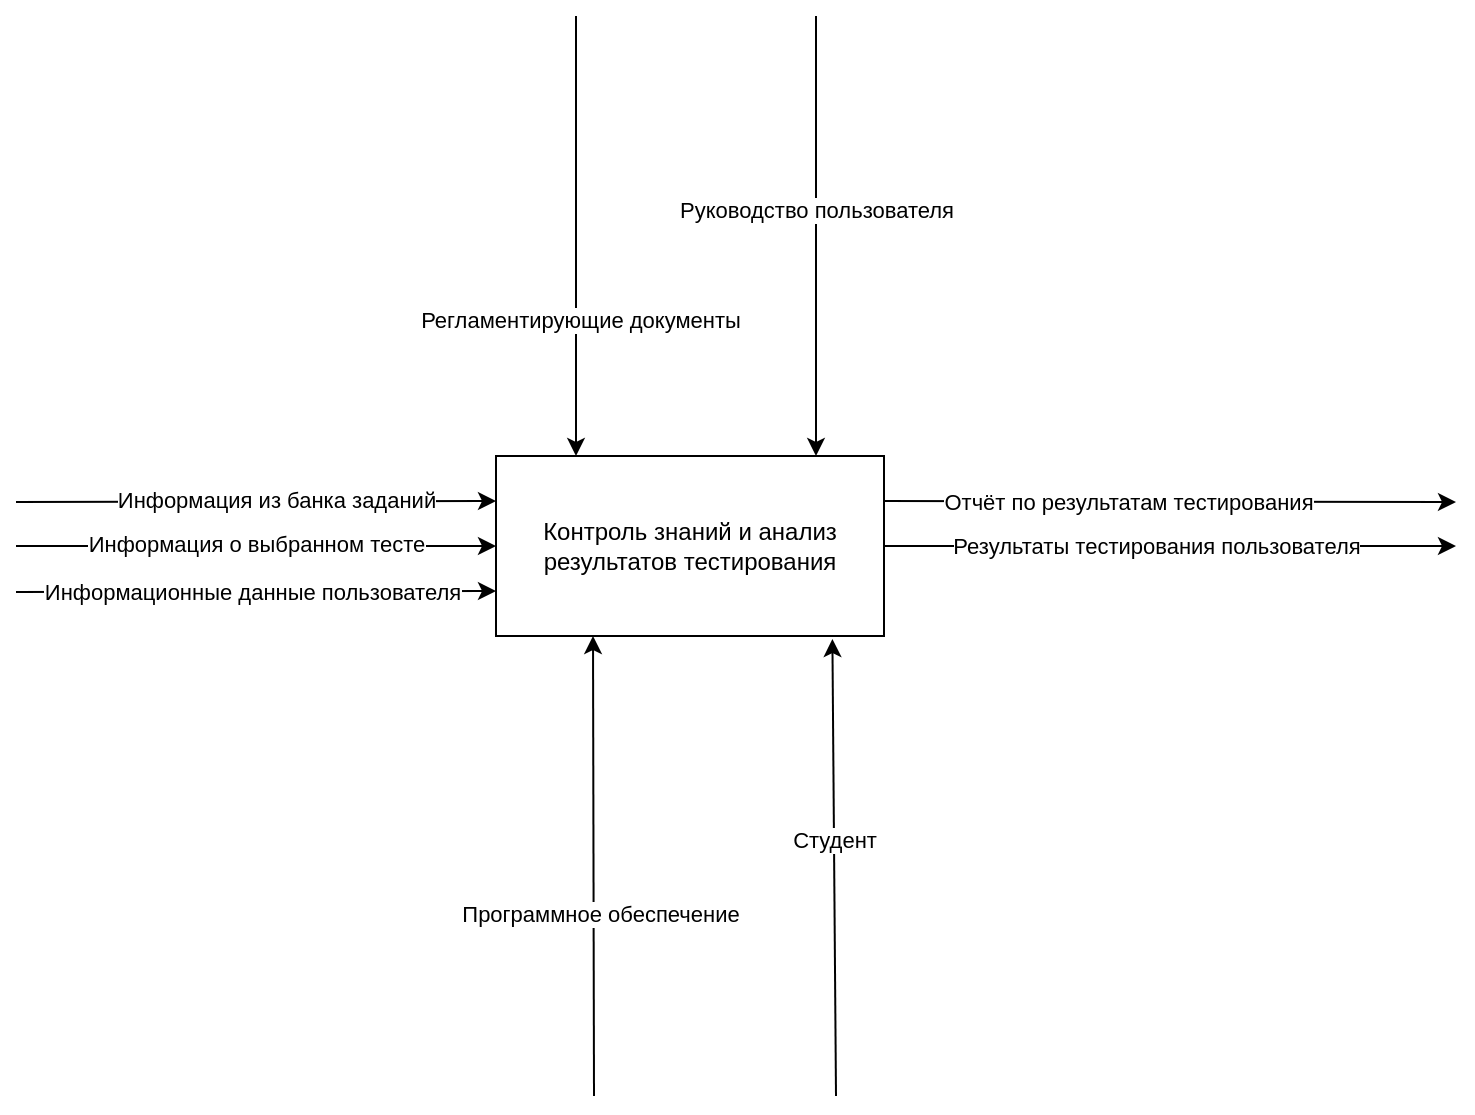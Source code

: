 <mxfile version="13.3.1" type="device" pages="3"><diagram id="DMdWCxg63CI5IA1VmpWw" name="Page-1"><mxGraphModel dx="744" dy="860" grid="1" gridSize="10" guides="1" tooltips="1" connect="1" arrows="1" fold="1" page="1" pageScale="1" pageWidth="827" pageHeight="1169" math="0" shadow="0"><root><mxCell id="0"/><mxCell id="1" parent="0"/><mxCell id="ewR5hzytXQF6zzErHnF--1" value="Контроль знаний и анализ результатов тестирования" style="rounded=0;whiteSpace=wrap;html=1;" vertex="1" parent="1"><mxGeometry x="280" y="320" width="194" height="90" as="geometry"/></mxCell><mxCell id="ewR5hzytXQF6zzErHnF--2" value="" style="endArrow=classic;html=1;exitX=1;exitY=0.5;exitDx=0;exitDy=0;" edge="1" parent="1" source="ewR5hzytXQF6zzErHnF--1"><mxGeometry width="50" height="50" relative="1" as="geometry"><mxPoint x="390" y="410" as="sourcePoint"/><mxPoint x="760" y="365" as="targetPoint"/></mxGeometry></mxCell><mxCell id="ewR5hzytXQF6zzErHnF--3" value="Результаты тестирования пользователя" style="edgeLabel;html=1;align=center;verticalAlign=middle;resizable=0;points=[];" vertex="1" connectable="0" parent="ewR5hzytXQF6zzErHnF--2"><mxGeometry x="0.126" relative="1" as="geometry"><mxPoint x="-25" as="offset"/></mxGeometry></mxCell><mxCell id="ewR5hzytXQF6zzErHnF--6" value="" style="endArrow=classic;html=1;entryX=0.25;entryY=1;entryDx=0;entryDy=0;" edge="1" parent="1" target="ewR5hzytXQF6zzErHnF--1"><mxGeometry width="50" height="50" relative="1" as="geometry"><mxPoint x="329" y="640" as="sourcePoint"/><mxPoint x="430" y="480" as="targetPoint"/><Array as="points"/></mxGeometry></mxCell><mxCell id="ewR5hzytXQF6zzErHnF--7" value="Программное обеспечение" style="edgeLabel;html=1;align=center;verticalAlign=middle;resizable=0;points=[];" vertex="1" connectable="0" parent="ewR5hzytXQF6zzErHnF--6"><mxGeometry x="-0.209" y="-3" relative="1" as="geometry"><mxPoint as="offset"/></mxGeometry></mxCell><mxCell id="ewR5hzytXQF6zzErHnF--9" value="" style="endArrow=classic;html=1;entryX=0.867;entryY=1.017;entryDx=0;entryDy=0;entryPerimeter=0;" edge="1" parent="1" target="ewR5hzytXQF6zzErHnF--1"><mxGeometry width="50" height="50" relative="1" as="geometry"><mxPoint x="450" y="640" as="sourcePoint"/><mxPoint x="440" y="370" as="targetPoint"/></mxGeometry></mxCell><mxCell id="ewR5hzytXQF6zzErHnF--10" value="Студент" style="edgeLabel;html=1;align=center;verticalAlign=middle;resizable=0;points=[];" vertex="1" connectable="0" parent="ewR5hzytXQF6zzErHnF--9"><mxGeometry x="0.127" relative="1" as="geometry"><mxPoint as="offset"/></mxGeometry></mxCell><mxCell id="ewR5hzytXQF6zzErHnF--11" value="" style="endArrow=classic;html=1;entryX=0;entryY=0.75;entryDx=0;entryDy=0;" edge="1" parent="1" target="ewR5hzytXQF6zzErHnF--1"><mxGeometry width="50" height="50" relative="1" as="geometry"><mxPoint x="40" y="388" as="sourcePoint"/><mxPoint x="440" y="370" as="targetPoint"/></mxGeometry></mxCell><mxCell id="ewR5hzytXQF6zzErHnF--12" value="Информационные данные пользователя" style="edgeLabel;html=1;align=center;verticalAlign=middle;resizable=0;points=[];" vertex="1" connectable="0" parent="ewR5hzytXQF6zzErHnF--11"><mxGeometry x="-0.439" relative="1" as="geometry"><mxPoint x="50" as="offset"/></mxGeometry></mxCell><mxCell id="ewR5hzytXQF6zzErHnF--13" value="" style="endArrow=classic;html=1;exitX=1;exitY=0.25;exitDx=0;exitDy=0;" edge="1" parent="1" source="ewR5hzytXQF6zzErHnF--1"><mxGeometry width="50" height="50" relative="1" as="geometry"><mxPoint x="390" y="420" as="sourcePoint"/><mxPoint x="760" y="343" as="targetPoint"/></mxGeometry></mxCell><mxCell id="ewR5hzytXQF6zzErHnF--14" value="Отчёт по результатам тестирования" style="edgeLabel;html=1;align=center;verticalAlign=middle;resizable=0;points=[];" vertex="1" connectable="0" parent="ewR5hzytXQF6zzErHnF--13"><mxGeometry x="-0.147" relative="1" as="geometry"><mxPoint as="offset"/></mxGeometry></mxCell><mxCell id="ewR5hzytXQF6zzErHnF--16" value="" style="endArrow=classic;html=1;" edge="1" parent="1"><mxGeometry width="50" height="50" relative="1" as="geometry"><mxPoint x="440" y="100" as="sourcePoint"/><mxPoint x="440" y="320" as="targetPoint"/></mxGeometry></mxCell><mxCell id="ewR5hzytXQF6zzErHnF--17" value="Руководство пользователя" style="edgeLabel;html=1;align=center;verticalAlign=middle;resizable=0;points=[];" vertex="1" connectable="0" parent="ewR5hzytXQF6zzErHnF--16"><mxGeometry x="-0.118" relative="1" as="geometry"><mxPoint as="offset"/></mxGeometry></mxCell><mxCell id="ewR5hzytXQF6zzErHnF--18" value="" style="endArrow=classic;html=1;" edge="1" parent="1"><mxGeometry width="50" height="50" relative="1" as="geometry"><mxPoint x="320" y="100" as="sourcePoint"/><mxPoint x="320" y="320" as="targetPoint"/></mxGeometry></mxCell><mxCell id="ewR5hzytXQF6zzErHnF--19" value="Регламентирующие документы" style="edgeLabel;html=1;align=center;verticalAlign=middle;resizable=0;points=[];" vertex="1" connectable="0" parent="ewR5hzytXQF6zzErHnF--18"><mxGeometry x="0.383" y="2" relative="1" as="geometry"><mxPoint as="offset"/></mxGeometry></mxCell><mxCell id="ewR5hzytXQF6zzErHnF--20" value="" style="endArrow=classic;html=1;entryX=0;entryY=0.25;entryDx=0;entryDy=0;" edge="1" parent="1" target="ewR5hzytXQF6zzErHnF--1"><mxGeometry width="50" height="50" relative="1" as="geometry"><mxPoint x="40" y="343" as="sourcePoint"/><mxPoint x="440" y="360" as="targetPoint"/></mxGeometry></mxCell><mxCell id="ewR5hzytXQF6zzErHnF--21" value="Информация из банка заданий" style="edgeLabel;html=1;align=center;verticalAlign=middle;resizable=0;points=[];" vertex="1" connectable="0" parent="ewR5hzytXQF6zzErHnF--20"><mxGeometry x="0.567" y="1" relative="1" as="geometry"><mxPoint x="-57.88" as="offset"/></mxGeometry></mxCell><mxCell id="ewR5hzytXQF6zzErHnF--22" value="" style="endArrow=classic;html=1;entryX=0;entryY=0.5;entryDx=0;entryDy=0;" edge="1" parent="1" target="ewR5hzytXQF6zzErHnF--1"><mxGeometry width="50" height="50" relative="1" as="geometry"><mxPoint x="40" y="365" as="sourcePoint"/><mxPoint x="440" y="360" as="targetPoint"/></mxGeometry></mxCell><mxCell id="ewR5hzytXQF6zzErHnF--23" value="Информация о выбранном тесте" style="edgeLabel;html=1;align=center;verticalAlign=middle;resizable=0;points=[];" vertex="1" connectable="0" parent="ewR5hzytXQF6zzErHnF--22"><mxGeometry x="0.417" y="-1" relative="1" as="geometry"><mxPoint x="-49.98" y="-2.46" as="offset"/></mxGeometry></mxCell></root></mxGraphModel></diagram><diagram id="eAAiJHvSeNSqotTlURKh" name="Page-2"><mxGraphModel dx="1673" dy="934" grid="1" gridSize="10" guides="1" tooltips="1" connect="1" arrows="1" fold="1" page="1" pageScale="1" pageWidth="827" pageHeight="1169" math="0" shadow="0"><root><mxCell id="dI2xyKXgaARfmImEkR_Q-0"/><mxCell id="dI2xyKXgaARfmImEkR_Q-1" parent="dI2xyKXgaARfmImEkR_Q-0"/><mxCell id="3Tdsc6B6q3DzvLaWa9jt-1" value="" style="endArrow=classic;html=1;exitX=1;exitY=0.25;exitDx=0;exitDy=0;" edge="1" source="3Tdsc6B6q3DzvLaWa9jt-21" parent="dI2xyKXgaARfmImEkR_Q-1"><mxGeometry width="50" height="50" relative="1" as="geometry"><mxPoint x="1120" y="562.5" as="sourcePoint"/><mxPoint x="1460" y="600" as="targetPoint"/></mxGeometry></mxCell><mxCell id="3Tdsc6B6q3DzvLaWa9jt-2" value="Результаты тестирования пользователя" style="edgeLabel;html=1;align=center;verticalAlign=middle;resizable=0;points=[];" vertex="1" connectable="0" parent="3Tdsc6B6q3DzvLaWa9jt-1"><mxGeometry x="0.126" relative="1" as="geometry"><mxPoint x="-25" as="offset"/></mxGeometry></mxCell><mxCell id="3Tdsc6B6q3DzvLaWa9jt-3" value="" style="endArrow=classic;html=1;entryX=0.25;entryY=1;entryDx=0;entryDy=0;" edge="1" parent="dI2xyKXgaARfmImEkR_Q-1"><mxGeometry width="50" height="50" relative="1" as="geometry"><mxPoint x="480" y="810" as="sourcePoint"/><mxPoint x="480" y="460" as="targetPoint"/><Array as="points"/></mxGeometry></mxCell><mxCell id="3Tdsc6B6q3DzvLaWa9jt-4" value="Программное обеспечение" style="edgeLabel;html=1;align=center;verticalAlign=middle;resizable=0;points=[];" vertex="1" connectable="0" parent="3Tdsc6B6q3DzvLaWa9jt-3"><mxGeometry x="-0.209" y="-3" relative="1" as="geometry"><mxPoint y="128.82" as="offset"/></mxGeometry></mxCell><mxCell id="3Tdsc6B6q3DzvLaWa9jt-5" value="" style="endArrow=classic;html=1;entryX=0.867;entryY=1.017;entryDx=0;entryDy=0;entryPerimeter=0;" edge="1" parent="dI2xyKXgaARfmImEkR_Q-1"><mxGeometry width="50" height="50" relative="1" as="geometry"><mxPoint x="760.9" y="778.47" as="sourcePoint"/><mxPoint x="759.098" y="550" as="targetPoint"/></mxGeometry></mxCell><mxCell id="3Tdsc6B6q3DzvLaWa9jt-6" value="Студент" style="edgeLabel;html=1;align=center;verticalAlign=middle;resizable=0;points=[];" vertex="1" connectable="0" parent="3Tdsc6B6q3DzvLaWa9jt-5"><mxGeometry x="0.127" relative="1" as="geometry"><mxPoint x="0.11" y="109.76" as="offset"/></mxGeometry></mxCell><mxCell id="3Tdsc6B6q3DzvLaWa9jt-7" value="" style="endArrow=classic;html=1;entryX=0;entryY=0.5;entryDx=0;entryDy=0;" edge="1" target="3Tdsc6B6q3DzvLaWa9jt-19" parent="dI2xyKXgaARfmImEkR_Q-1"><mxGeometry width="50" height="50" relative="1" as="geometry"><mxPoint x="150" y="430" as="sourcePoint"/><mxPoint x="340" y="429.29" as="targetPoint"/></mxGeometry></mxCell><mxCell id="3Tdsc6B6q3DzvLaWa9jt-8" value="Информационные данные пользователя" style="edgeLabel;html=1;align=center;verticalAlign=middle;resizable=0;points=[];" vertex="1" connectable="0" parent="3Tdsc6B6q3DzvLaWa9jt-7"><mxGeometry x="-0.439" relative="1" as="geometry"><mxPoint x="50" as="offset"/></mxGeometry></mxCell><mxCell id="3Tdsc6B6q3DzvLaWa9jt-9" value="" style="endArrow=classic;html=1;exitX=1;exitY=0.5;exitDx=0;exitDy=0;" edge="1" source="3Tdsc6B6q3DzvLaWa9jt-22" parent="dI2xyKXgaARfmImEkR_Q-1"><mxGeometry width="50" height="50" relative="1" as="geometry"><mxPoint x="1120" y="540" as="sourcePoint"/><mxPoint x="1460" y="710" as="targetPoint"/></mxGeometry></mxCell><mxCell id="3Tdsc6B6q3DzvLaWa9jt-10" value="Отчёт по результатам тестирования" style="edgeLabel;html=1;align=center;verticalAlign=middle;resizable=0;points=[];" vertex="1" connectable="0" parent="3Tdsc6B6q3DzvLaWa9jt-9"><mxGeometry x="-0.147" relative="1" as="geometry"><mxPoint x="10.59" as="offset"/></mxGeometry></mxCell><mxCell id="3Tdsc6B6q3DzvLaWa9jt-13" value="" style="endArrow=classic;html=1;" edge="1" parent="dI2xyKXgaARfmImEkR_Q-1"><mxGeometry width="50" height="50" relative="1" as="geometry"><mxPoint x="790" y="300" as="sourcePoint"/><mxPoint x="790" y="490" as="targetPoint"/></mxGeometry></mxCell><mxCell id="3Tdsc6B6q3DzvLaWa9jt-14" value="Регламентирующие документы" style="edgeLabel;html=1;align=center;verticalAlign=middle;resizable=0;points=[];" vertex="1" connectable="0" parent="3Tdsc6B6q3DzvLaWa9jt-13"><mxGeometry x="0.383" y="2" relative="1" as="geometry"><mxPoint x="-2" y="-111.76" as="offset"/></mxGeometry></mxCell><mxCell id="3Tdsc6B6q3DzvLaWa9jt-15" value="" style="endArrow=classic;html=1;entryX=0;entryY=0.25;entryDx=0;entryDy=0;" edge="1" target="3Tdsc6B6q3DzvLaWa9jt-20" parent="dI2xyKXgaARfmImEkR_Q-1"><mxGeometry width="50" height="50" relative="1" as="geometry"><mxPoint x="150" y="505" as="sourcePoint"/><mxPoint x="350" y="510.89" as="targetPoint"/></mxGeometry></mxCell><mxCell id="3Tdsc6B6q3DzvLaWa9jt-16" value="Информация из банка заданий" style="edgeLabel;html=1;align=center;verticalAlign=middle;resizable=0;points=[];" vertex="1" connectable="0" parent="3Tdsc6B6q3DzvLaWa9jt-15"><mxGeometry x="0.567" y="1" relative="1" as="geometry"><mxPoint x="-122.94" as="offset"/></mxGeometry></mxCell><mxCell id="3Tdsc6B6q3DzvLaWa9jt-17" value="" style="endArrow=classic;html=1;entryX=0;entryY=0.75;entryDx=0;entryDy=0;" edge="1" target="3Tdsc6B6q3DzvLaWa9jt-20" parent="dI2xyKXgaARfmImEkR_Q-1"><mxGeometry width="50" height="50" relative="1" as="geometry"><mxPoint x="150" y="535" as="sourcePoint"/><mxPoint x="350" y="533.39" as="targetPoint"/></mxGeometry></mxCell><mxCell id="3Tdsc6B6q3DzvLaWa9jt-18" value="Информация о выбранном тесте" style="edgeLabel;html=1;align=center;verticalAlign=middle;resizable=0;points=[];" vertex="1" connectable="0" parent="3Tdsc6B6q3DzvLaWa9jt-17"><mxGeometry x="0.417" y="-1" relative="1" as="geometry"><mxPoint x="-49.98" y="-2.46" as="offset"/></mxGeometry></mxCell><mxCell id="3Tdsc6B6q3DzvLaWa9jt-19" value="Аутентификация пользователя" style="rounded=0;whiteSpace=wrap;html=1;" vertex="1" parent="dI2xyKXgaARfmImEkR_Q-1"><mxGeometry x="390" y="400" width="120" height="60" as="geometry"/></mxCell><mxCell id="3Tdsc6B6q3DzvLaWa9jt-20" value="Прохождение теста" style="rounded=0;whiteSpace=wrap;html=1;" vertex="1" parent="dI2xyKXgaARfmImEkR_Q-1"><mxGeometry x="700" y="490" width="120" height="60" as="geometry"/></mxCell><mxCell id="3Tdsc6B6q3DzvLaWa9jt-21" value="Обработка и анализ результатов тестирования" style="rounded=0;whiteSpace=wrap;html=1;" vertex="1" parent="dI2xyKXgaARfmImEkR_Q-1"><mxGeometry x="930" y="585" width="120" height="60" as="geometry"/></mxCell><mxCell id="3Tdsc6B6q3DzvLaWa9jt-22" value="Формирование отчёта" style="rounded=0;whiteSpace=wrap;html=1;" vertex="1" parent="dI2xyKXgaARfmImEkR_Q-1"><mxGeometry x="1130" y="680" width="120" height="60" as="geometry"/></mxCell><mxCell id="3Tdsc6B6q3DzvLaWa9jt-25" value="" style="edgeStyle=elbowEdgeStyle;elbow=horizontal;endArrow=classic;html=1;exitX=1;exitY=0.5;exitDx=0;exitDy=0;entryX=0;entryY=0.5;entryDx=0;entryDy=0;" edge="1" parent="dI2xyKXgaARfmImEkR_Q-1" source="3Tdsc6B6q3DzvLaWa9jt-19" target="3Tdsc6B6q3DzvLaWa9jt-20"><mxGeometry width="50" height="50" relative="1" as="geometry"><mxPoint x="390" y="730" as="sourcePoint"/><mxPoint x="440" y="680" as="targetPoint"/></mxGeometry></mxCell><mxCell id="3Tdsc6B6q3DzvLaWa9jt-26" value="Информация о пользователе" style="edgeLabel;html=1;align=center;verticalAlign=middle;resizable=0;points=[];" vertex="1" connectable="0" parent="3Tdsc6B6q3DzvLaWa9jt-25"><mxGeometry x="-0.416" y="-23" relative="1" as="geometry"><mxPoint x="18.57" y="7" as="offset"/></mxGeometry></mxCell><mxCell id="3Tdsc6B6q3DzvLaWa9jt-29" value="" style="edgeStyle=elbowEdgeStyle;elbow=vertical;endArrow=classic;html=1;entryX=0.25;entryY=0;entryDx=0;entryDy=0;" edge="1" parent="dI2xyKXgaARfmImEkR_Q-1" target="3Tdsc6B6q3DzvLaWa9jt-20"><mxGeometry width="50" height="50" relative="1" as="geometry"><mxPoint x="470" y="300" as="sourcePoint"/><mxPoint x="440" y="400" as="targetPoint"/><Array as="points"><mxPoint x="490" y="370"/><mxPoint x="620" y="370"/></Array></mxGeometry></mxCell><mxCell id="3Tdsc6B6q3DzvLaWa9jt-30" value="Руководство пользователя" style="edgeLabel;html=1;align=center;verticalAlign=middle;resizable=0;points=[];" vertex="1" connectable="0" parent="3Tdsc6B6q3DzvLaWa9jt-29"><mxGeometry x="-0.791" relative="1" as="geometry"><mxPoint y="-27.06" as="offset"/></mxGeometry></mxCell><mxCell id="3Tdsc6B6q3DzvLaWa9jt-31" value="" style="endArrow=classic;html=1;entryX=0.5;entryY=0;entryDx=0;entryDy=0;" edge="1" parent="dI2xyKXgaARfmImEkR_Q-1" target="3Tdsc6B6q3DzvLaWa9jt-19"><mxGeometry width="50" height="50" relative="1" as="geometry"><mxPoint x="470" y="360" as="sourcePoint"/><mxPoint x="440" y="400" as="targetPoint"/></mxGeometry></mxCell><mxCell id="3Tdsc6B6q3DzvLaWa9jt-32" value="" style="edgeStyle=elbowEdgeStyle;elbow=horizontal;endArrow=classic;html=1;exitX=1;exitY=0.5;exitDx=0;exitDy=0;entryX=0;entryY=0.5;entryDx=0;entryDy=0;" edge="1" parent="dI2xyKXgaARfmImEkR_Q-1" source="3Tdsc6B6q3DzvLaWa9jt-20" target="3Tdsc6B6q3DzvLaWa9jt-21"><mxGeometry width="50" height="50" relative="1" as="geometry"><mxPoint x="900" y="650" as="sourcePoint"/><mxPoint x="950" y="600" as="targetPoint"/></mxGeometry></mxCell><mxCell id="3Tdsc6B6q3DzvLaWa9jt-33" value="Ответы пользователя" style="edgeLabel;html=1;align=center;verticalAlign=middle;resizable=0;points=[];" vertex="1" connectable="0" parent="3Tdsc6B6q3DzvLaWa9jt-32"><mxGeometry x="-0.465" y="-21" relative="1" as="geometry"><mxPoint x="25" y="39.53" as="offset"/></mxGeometry></mxCell><mxCell id="3Tdsc6B6q3DzvLaWa9jt-35" value="" style="edgeStyle=elbowEdgeStyle;elbow=horizontal;endArrow=classic;html=1;exitX=1;exitY=0.5;exitDx=0;exitDy=0;entryX=0;entryY=0.5;entryDx=0;entryDy=0;" edge="1" parent="dI2xyKXgaARfmImEkR_Q-1" source="3Tdsc6B6q3DzvLaWa9jt-21" target="3Tdsc6B6q3DzvLaWa9jt-22"><mxGeometry width="50" height="50" relative="1" as="geometry"><mxPoint x="900" y="650" as="sourcePoint"/><mxPoint x="950" y="600" as="targetPoint"/></mxGeometry></mxCell><mxCell id="3Tdsc6B6q3DzvLaWa9jt-36" value="Результаты тестирования" style="edgeLabel;html=1;align=center;verticalAlign=middle;resizable=0;points=[];" vertex="1" connectable="0" parent="3Tdsc6B6q3DzvLaWa9jt-35"><mxGeometry x="-0.568" y="-25" relative="1" as="geometry"><mxPoint x="12.35" y="20" as="offset"/></mxGeometry></mxCell><mxCell id="3Tdsc6B6q3DzvLaWa9jt-37" value="" style="edgeStyle=elbowEdgeStyle;elbow=vertical;endArrow=classic;html=1;entryX=0.75;entryY=0;entryDx=0;entryDy=0;" edge="1" parent="dI2xyKXgaARfmImEkR_Q-1" target="3Tdsc6B6q3DzvLaWa9jt-21"><mxGeometry width="50" height="50" relative="1" as="geometry"><mxPoint x="790" y="330" as="sourcePoint"/><mxPoint x="680" y="370" as="targetPoint"/><Array as="points"><mxPoint x="920" y="330"/></Array></mxGeometry></mxCell><mxCell id="3Tdsc6B6q3DzvLaWa9jt-38" value="" style="edgeStyle=elbowEdgeStyle;elbow=vertical;endArrow=classic;html=1;entryX=0.5;entryY=0;entryDx=0;entryDy=0;" edge="1" parent="dI2xyKXgaARfmImEkR_Q-1" target="3Tdsc6B6q3DzvLaWa9jt-22"><mxGeometry width="50" height="50" relative="1" as="geometry"><mxPoint x="790" y="330" as="sourcePoint"/><mxPoint x="1050" y="370" as="targetPoint"/><Array as="points"><mxPoint x="1010" y="330"/></Array></mxGeometry></mxCell><mxCell id="3Tdsc6B6q3DzvLaWa9jt-39" value="" style="edgeStyle=elbowEdgeStyle;elbow=vertical;endArrow=classic;html=1;entryX=0.825;entryY=-0.025;entryDx=0;entryDy=0;entryPerimeter=0;" edge="1" parent="dI2xyKXgaARfmImEkR_Q-1" target="3Tdsc6B6q3DzvLaWa9jt-19"><mxGeometry width="50" height="50" relative="1" as="geometry"><mxPoint x="790" y="330" as="sourcePoint"/><mxPoint x="720" y="370" as="targetPoint"/><Array as="points"><mxPoint x="680" y="330"/></Array></mxGeometry></mxCell><mxCell id="3Tdsc6B6q3DzvLaWa9jt-40" value="" style="edgeStyle=elbowEdgeStyle;elbow=vertical;endArrow=classic;html=1;" edge="1" parent="dI2xyKXgaARfmImEkR_Q-1" target="3Tdsc6B6q3DzvLaWa9jt-19"><mxGeometry width="50" height="50" relative="1" as="geometry"><mxPoint x="760" y="760" as="sourcePoint"/><mxPoint x="740" y="600" as="targetPoint"/><Array as="points"><mxPoint x="640" y="750"/></Array></mxGeometry></mxCell><mxCell id="3Tdsc6B6q3DzvLaWa9jt-41" value="" style="edgeStyle=elbowEdgeStyle;elbow=vertical;endArrow=classic;html=1;entryX=0.25;entryY=1;entryDx=0;entryDy=0;" edge="1" parent="dI2xyKXgaARfmImEkR_Q-1" target="3Tdsc6B6q3DzvLaWa9jt-20"><mxGeometry width="50" height="50" relative="1" as="geometry"><mxPoint x="480" y="790" as="sourcePoint"/><mxPoint x="740" y="600" as="targetPoint"/><Array as="points"><mxPoint x="600" y="790"/></Array></mxGeometry></mxCell><mxCell id="3Tdsc6B6q3DzvLaWa9jt-42" value="" style="edgeStyle=elbowEdgeStyle;elbow=vertical;endArrow=classic;html=1;entryX=0.5;entryY=1;entryDx=0;entryDy=0;" edge="1" parent="dI2xyKXgaARfmImEkR_Q-1" target="3Tdsc6B6q3DzvLaWa9jt-21"><mxGeometry width="50" height="50" relative="1" as="geometry"><mxPoint x="480" y="790" as="sourcePoint"/><mxPoint x="740" y="600" as="targetPoint"/><Array as="points"><mxPoint x="740" y="790"/></Array></mxGeometry></mxCell><mxCell id="3Tdsc6B6q3DzvLaWa9jt-43" value="" style="edgeStyle=elbowEdgeStyle;elbow=vertical;endArrow=classic;html=1;entryX=0.5;entryY=1;entryDx=0;entryDy=0;" edge="1" parent="dI2xyKXgaARfmImEkR_Q-1" target="3Tdsc6B6q3DzvLaWa9jt-22"><mxGeometry width="50" height="50" relative="1" as="geometry"><mxPoint x="480" y="790" as="sourcePoint"/><mxPoint x="870" y="600" as="targetPoint"/><Array as="points"><mxPoint x="830" y="790"/></Array></mxGeometry></mxCell></root></mxGraphModel></diagram><diagram id="M6bxS51TGUPAzL6207JR" name="Page-3"><mxGraphModel dx="1673" dy="934" grid="1" gridSize="10" guides="1" tooltips="1" connect="1" arrows="1" fold="1" page="1" pageScale="1" pageWidth="827" pageHeight="1169" math="0" shadow="0"><root><mxCell id="g-8Ip1d5MUmYXwLvfK0--0"/><mxCell id="g-8Ip1d5MUmYXwLvfK0--1" parent="g-8Ip1d5MUmYXwLvfK0--0"/><mxCell id="Mifnp2nk8bQ4ewD31sNH-36" value="Ввод пользователем данных" style="rounded=0;whiteSpace=wrap;html=1;" vertex="1" parent="g-8Ip1d5MUmYXwLvfK0--1"><mxGeometry x="390" y="790" width="120" height="60" as="geometry"/></mxCell><mxCell id="Mifnp2nk8bQ4ewD31sNH-37" value="" style="edgeStyle=elbowEdgeStyle;elbow=horizontal;endArrow=classic;html=1;exitX=1;exitY=0.5;exitDx=0;exitDy=0;entryX=0;entryY=0.5;entryDx=0;entryDy=0;" edge="1" parent="g-8Ip1d5MUmYXwLvfK0--1" source="Mifnp2nk8bQ4ewD31sNH-36" target="Mifnp2nk8bQ4ewD31sNH-39"><mxGeometry width="50" height="50" relative="1" as="geometry"><mxPoint x="870" y="720" as="sourcePoint"/><mxPoint x="920" y="670" as="targetPoint"/></mxGeometry></mxCell><mxCell id="Mifnp2nk8bQ4ewD31sNH-38" value="Проверка корректности данных" style="edgeLabel;html=1;align=center;verticalAlign=middle;resizable=0;points=[];" vertex="1" connectable="0" parent="Mifnp2nk8bQ4ewD31sNH-37"><mxGeometry x="-0.696" y="2" relative="1" as="geometry"><mxPoint x="7.65" y="2" as="offset"/></mxGeometry></mxCell><mxCell id="Mifnp2nk8bQ4ewD31sNH-39" value="Вход в систему" style="rounded=0;whiteSpace=wrap;html=1;" vertex="1" parent="g-8Ip1d5MUmYXwLvfK0--1"><mxGeometry x="890" y="880" width="120" height="60" as="geometry"/></mxCell><mxCell id="Mifnp2nk8bQ4ewD31sNH-40" value="Запрет доступа" style="rounded=0;whiteSpace=wrap;html=1;" vertex="1" parent="g-8Ip1d5MUmYXwLvfK0--1"><mxGeometry x="860" y="790" width="120" height="60" as="geometry"/></mxCell><mxCell id="Mifnp2nk8bQ4ewD31sNH-41" value="" style="endArrow=classic;html=1;entryX=0;entryY=0.5;entryDx=0;entryDy=0;" edge="1" parent="g-8Ip1d5MUmYXwLvfK0--1" target="Mifnp2nk8bQ4ewD31sNH-40"><mxGeometry width="50" height="50" relative="1" as="geometry"><mxPoint x="690" y="820" as="sourcePoint"/><mxPoint x="920" y="550" as="targetPoint"/></mxGeometry></mxCell><mxCell id="Mifnp2nk8bQ4ewD31sNH-42" value="" style="edgeStyle=elbowEdgeStyle;elbow=vertical;endArrow=classic;html=1;exitX=0.5;exitY=0;exitDx=0;exitDy=0;entryX=0.5;entryY=0;entryDx=0;entryDy=0;" edge="1" parent="g-8Ip1d5MUmYXwLvfK0--1" source="Mifnp2nk8bQ4ewD31sNH-40" target="Mifnp2nk8bQ4ewD31sNH-36"><mxGeometry width="50" height="50" relative="1" as="geometry"><mxPoint x="870" y="600" as="sourcePoint"/><mxPoint x="920" y="550" as="targetPoint"/><Array as="points"><mxPoint x="710" y="720"/></Array></mxGeometry></mxCell><mxCell id="Mifnp2nk8bQ4ewD31sNH-43" value="Повторный ввод данных" style="edgeLabel;html=1;align=center;verticalAlign=middle;resizable=0;points=[];" vertex="1" connectable="0" parent="Mifnp2nk8bQ4ewD31sNH-42"><mxGeometry x="-0.191" y="-1" relative="1" as="geometry"><mxPoint as="offset"/></mxGeometry></mxCell><mxCell id="Mifnp2nk8bQ4ewD31sNH-44" value="" style="endArrow=classic;html=1;exitX=1;exitY=0.5;exitDx=0;exitDy=0;" edge="1" parent="g-8Ip1d5MUmYXwLvfK0--1" source="Mifnp2nk8bQ4ewD31sNH-39"><mxGeometry width="50" height="50" relative="1" as="geometry"><mxPoint x="870" y="600" as="sourcePoint"/><mxPoint x="1220" y="910" as="targetPoint"/></mxGeometry></mxCell><mxCell id="Mifnp2nk8bQ4ewD31sNH-45" value="Информация о пользователе" style="edgeLabel;html=1;align=center;verticalAlign=middle;resizable=0;points=[];" vertex="1" connectable="0" parent="Mifnp2nk8bQ4ewD31sNH-44"><mxGeometry x="0.529" y="-1" relative="1" as="geometry"><mxPoint x="-70" y="-1" as="offset"/></mxGeometry></mxCell><mxCell id="Mifnp2nk8bQ4ewD31sNH-46" value="" style="endArrow=classic;html=1;entryX=0.25;entryY=0;entryDx=0;entryDy=0;" edge="1" parent="g-8Ip1d5MUmYXwLvfK0--1" target="Mifnp2nk8bQ4ewD31sNH-36"><mxGeometry width="50" height="50" relative="1" as="geometry"><mxPoint x="420" y="610" as="sourcePoint"/><mxPoint x="920" y="550" as="targetPoint"/></mxGeometry></mxCell><mxCell id="Mifnp2nk8bQ4ewD31sNH-47" value="Руководство пользователя" style="edgeLabel;html=1;align=center;verticalAlign=middle;resizable=0;points=[];" vertex="1" connectable="0" parent="Mifnp2nk8bQ4ewD31sNH-46"><mxGeometry x="-0.391" y="2" relative="1" as="geometry"><mxPoint as="offset"/></mxGeometry></mxCell><mxCell id="Mifnp2nk8bQ4ewD31sNH-48" value="" style="endArrow=classic;html=1;" edge="1" parent="g-8Ip1d5MUmYXwLvfK0--1"><mxGeometry width="50" height="50" relative="1" as="geometry"><mxPoint x="1000" y="630" as="sourcePoint"/><mxPoint x="1000" y="880" as="targetPoint"/></mxGeometry></mxCell><mxCell id="Mifnp2nk8bQ4ewD31sNH-49" value="Регламентирующие документы" style="edgeLabel;html=1;align=center;verticalAlign=middle;resizable=0;points=[];" vertex="1" connectable="0" parent="Mifnp2nk8bQ4ewD31sNH-48"><mxGeometry x="-0.456" relative="1" as="geometry"><mxPoint y="-40.59" as="offset"/></mxGeometry></mxCell><mxCell id="Mifnp2nk8bQ4ewD31sNH-50" value="" style="edgeStyle=elbowEdgeStyle;elbow=vertical;endArrow=classic;html=1;entryX=0.676;entryY=-0.008;entryDx=0;entryDy=0;entryPerimeter=0;" edge="1" parent="g-8Ip1d5MUmYXwLvfK0--1" target="Mifnp2nk8bQ4ewD31sNH-40"><mxGeometry width="50" height="50" relative="1" as="geometry"><mxPoint x="1000" y="670" as="sourcePoint"/><mxPoint x="1070" y="880" as="targetPoint"/><Array as="points"><mxPoint x="970" y="740"/><mxPoint x="1020" y="770"/></Array></mxGeometry></mxCell><mxCell id="Mifnp2nk8bQ4ewD31sNH-51" value="" style="edgeStyle=elbowEdgeStyle;elbow=vertical;endArrow=classic;html=1;entryX=0.357;entryY=-0.008;entryDx=0;entryDy=0;entryPerimeter=0;" edge="1" parent="g-8Ip1d5MUmYXwLvfK0--1" target="Mifnp2nk8bQ4ewD31sNH-36"><mxGeometry width="50" height="50" relative="1" as="geometry"><mxPoint x="1000" y="670" as="sourcePoint"/><mxPoint x="920" y="780" as="targetPoint"/><Array as="points"><mxPoint x="630" y="690"/></Array></mxGeometry></mxCell><mxCell id="Mifnp2nk8bQ4ewD31sNH-52" value="" style="endArrow=classic;html=1;entryX=0.25;entryY=1;entryDx=0;entryDy=0;" edge="1" parent="g-8Ip1d5MUmYXwLvfK0--1" target="Mifnp2nk8bQ4ewD31sNH-36"><mxGeometry width="50" height="50" relative="1" as="geometry"><mxPoint x="420" y="1060" as="sourcePoint"/><mxPoint x="920" y="900" as="targetPoint"/></mxGeometry></mxCell><mxCell id="Mifnp2nk8bQ4ewD31sNH-53" value="Программное обеспечение" style="edgeLabel;html=1;align=center;verticalAlign=middle;resizable=0;points=[];" vertex="1" connectable="0" parent="Mifnp2nk8bQ4ewD31sNH-52"><mxGeometry x="-0.365" y="-2" relative="1" as="geometry"><mxPoint as="offset"/></mxGeometry></mxCell><mxCell id="Mifnp2nk8bQ4ewD31sNH-54" value="" style="edgeStyle=elbowEdgeStyle;elbow=vertical;endArrow=classic;html=1;entryX=0.127;entryY=1.031;entryDx=0;entryDy=0;entryPerimeter=0;" edge="1" parent="g-8Ip1d5MUmYXwLvfK0--1" target="Mifnp2nk8bQ4ewD31sNH-40"><mxGeometry width="50" height="50" relative="1" as="geometry"><mxPoint x="420" y="1000" as="sourcePoint"/><mxPoint x="920" y="900" as="targetPoint"/><Array as="points"><mxPoint x="670" y="950"/></Array></mxGeometry></mxCell><mxCell id="Mifnp2nk8bQ4ewD31sNH-55" value="" style="edgeStyle=elbowEdgeStyle;elbow=vertical;endArrow=classic;html=1;entryX=0.5;entryY=1;entryDx=0;entryDy=0;" edge="1" parent="g-8Ip1d5MUmYXwLvfK0--1" target="Mifnp2nk8bQ4ewD31sNH-39"><mxGeometry width="50" height="50" relative="1" as="geometry"><mxPoint x="420" y="990" as="sourcePoint"/><mxPoint x="920" y="900" as="targetPoint"/></mxGeometry></mxCell><mxCell id="Mifnp2nk8bQ4ewD31sNH-57" value="" style="endArrow=classic;html=1;entryX=0.75;entryY=1;entryDx=0;entryDy=0;" edge="1" parent="g-8Ip1d5MUmYXwLvfK0--1" target="Mifnp2nk8bQ4ewD31sNH-36"><mxGeometry width="50" height="50" relative="1" as="geometry"><mxPoint x="480" y="1060" as="sourcePoint"/><mxPoint x="920" y="900" as="targetPoint"/></mxGeometry></mxCell><mxCell id="Mifnp2nk8bQ4ewD31sNH-58" value="Студент" style="edgeLabel;html=1;align=center;verticalAlign=middle;resizable=0;points=[];" vertex="1" connectable="0" parent="Mifnp2nk8bQ4ewD31sNH-57"><mxGeometry x="0.444" relative="1" as="geometry"><mxPoint as="offset"/></mxGeometry></mxCell></root></mxGraphModel></diagram></mxfile>